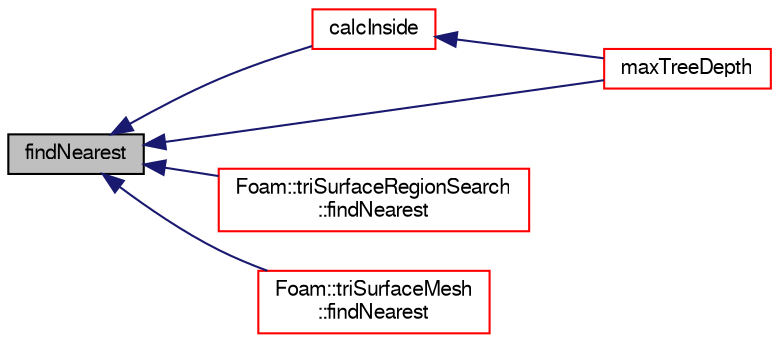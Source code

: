 digraph "findNearest"
{
  bgcolor="transparent";
  edge [fontname="FreeSans",fontsize="10",labelfontname="FreeSans",labelfontsize="10"];
  node [fontname="FreeSans",fontsize="10",shape=record];
  rankdir="LR";
  Node353 [label="findNearest",height=0.2,width=0.4,color="black", fillcolor="grey75", style="filled", fontcolor="black"];
  Node353 -> Node354 [dir="back",color="midnightblue",fontsize="10",style="solid",fontname="FreeSans"];
  Node354 [label="calcInside",height=0.2,width=0.4,color="red",URL="$a25530.html#a4014a90e0f0782c8e77cc0f682305a2f",tooltip="Calculate for each searchPoint inside/outside status. "];
  Node354 -> Node355 [dir="back",color="midnightblue",fontsize="10",style="solid",fontname="FreeSans"];
  Node355 [label="maxTreeDepth",height=0.2,width=0.4,color="red",URL="$a25530.html#ab0ccbbb3c405fe793bf7c7fa67e6af0e",tooltip="Return max tree depth of octree. "];
  Node353 -> Node358 [dir="back",color="midnightblue",fontsize="10",style="solid",fontname="FreeSans"];
  Node358 [label="Foam::triSurfaceRegionSearch\l::findNearest",height=0.2,width=0.4,color="red",URL="$a25526.html#a0fa36fcaf116953105bbee9871d05b0c",tooltip="Find the nearest point on the surface out of the regions. "];
  Node353 -> Node388 [dir="back",color="midnightblue",fontsize="10",style="solid",fontname="FreeSans"];
  Node388 [label="Foam::triSurfaceMesh\l::findNearest",height=0.2,width=0.4,color="red",URL="$a25258.html#ac968e745f1a4294205a3cf4936755409"];
  Node353 -> Node355 [dir="back",color="midnightblue",fontsize="10",style="solid",fontname="FreeSans"];
}
